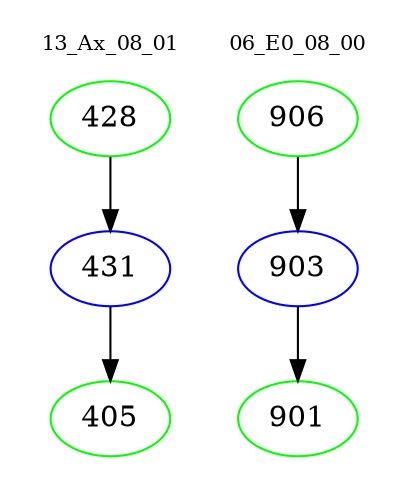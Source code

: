 digraph{
subgraph cluster_0 {
color = white
label = "13_Ax_08_01";
fontsize=10;
T0_428 [label="428", color="green"]
T0_428 -> T0_431 [color="black"]
T0_431 [label="431", color="blue"]
T0_431 -> T0_405 [color="black"]
T0_405 [label="405", color="green"]
}
subgraph cluster_1 {
color = white
label = "06_E0_08_00";
fontsize=10;
T1_906 [label="906", color="green"]
T1_906 -> T1_903 [color="black"]
T1_903 [label="903", color="blue"]
T1_903 -> T1_901 [color="black"]
T1_901 [label="901", color="green"]
}
}
